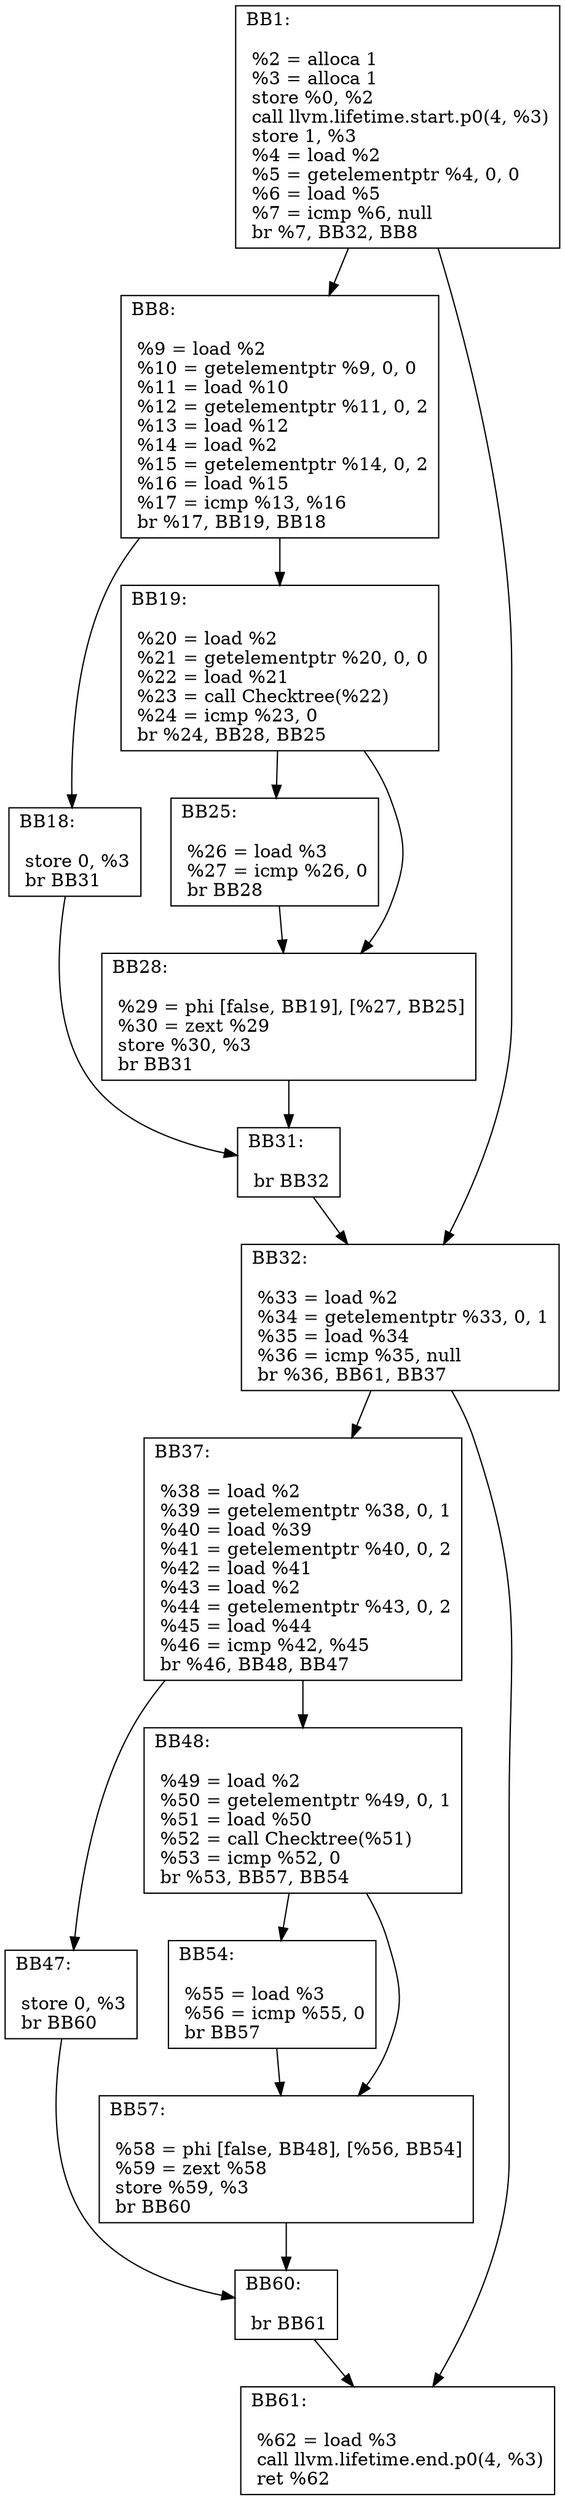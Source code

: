 digraph "CFG of Checktree function"{
	BB1[shape=record,label="{BB1:\l\l
	 %2 = alloca  1\l	 %3 = alloca  1\l	 store  %0,  %2\l	 call llvm.lifetime.start.p0(4, %3)\l	 store  1,  %3\l	 %4 = load  %2\l	 %5 = getelementptr  %4,  0,  0\l	 %6 = load  %5\l	 %7 = icmp  %6,  null\l	 br %7, BB32, BB8\l	}"];
	BB1 -> BB8
	BB1 -> BB32
	BB8[shape=record,label="{BB8:\l\l
	 %9 = load  %2\l	 %10 = getelementptr  %9,  0,  0\l	 %11 = load  %10\l	 %12 = getelementptr  %11,  0,  2\l	 %13 = load  %12\l	 %14 = load  %2\l	 %15 = getelementptr  %14,  0,  2\l	 %16 = load  %15\l	 %17 = icmp  %13,  %16\l	 br %17, BB19, BB18\l	}"];
	BB8 -> BB18
	BB8 -> BB19
	BB18[shape=record,label="{BB18:\l\l
	 store  0,  %3\l	 br BB31\l	}"];
	BB18 -> BB31
	BB19[shape=record,label="{BB19:\l\l
	 %20 = load  %2\l	 %21 = getelementptr  %20,  0,  0\l	 %22 = load  %21\l	 %23 = call Checktree(%22)\l	 %24 = icmp  %23,  0\l	 br %24, BB28, BB25\l	}"];
	BB19 -> BB25
	BB19 -> BB28
	BB25[shape=record,label="{BB25:\l\l
	 %26 = load  %3\l	 %27 = icmp  %26,  0\l	 br BB28\l	}"];
	BB25 -> BB28
	BB28[shape=record,label="{BB28:\l\l
	 %29 = phi [false, BB19], [%27, BB25]
\l	 %30 = zext  %29\l	 store  %30,  %3\l	 br BB31\l	}"];
	BB28 -> BB31
	BB31[shape=record,label="{BB31:\l\l
	 br BB32\l	}"];
	BB31 -> BB32
	BB32[shape=record,label="{BB32:\l\l
	 %33 = load  %2\l	 %34 = getelementptr  %33,  0,  1\l	 %35 = load  %34\l	 %36 = icmp  %35,  null\l	 br %36, BB61, BB37\l	}"];
	BB32 -> BB37
	BB32 -> BB61
	BB37[shape=record,label="{BB37:\l\l
	 %38 = load  %2\l	 %39 = getelementptr  %38,  0,  1\l	 %40 = load  %39\l	 %41 = getelementptr  %40,  0,  2\l	 %42 = load  %41\l	 %43 = load  %2\l	 %44 = getelementptr  %43,  0,  2\l	 %45 = load  %44\l	 %46 = icmp  %42,  %45\l	 br %46, BB48, BB47\l	}"];
	BB37 -> BB47
	BB37 -> BB48
	BB47[shape=record,label="{BB47:\l\l
	 store  0,  %3\l	 br BB60\l	}"];
	BB47 -> BB60
	BB48[shape=record,label="{BB48:\l\l
	 %49 = load  %2\l	 %50 = getelementptr  %49,  0,  1\l	 %51 = load  %50\l	 %52 = call Checktree(%51)\l	 %53 = icmp  %52,  0\l	 br %53, BB57, BB54\l	}"];
	BB48 -> BB54
	BB48 -> BB57
	BB54[shape=record,label="{BB54:\l\l
	 %55 = load  %3\l	 %56 = icmp  %55,  0\l	 br BB57\l	}"];
	BB54 -> BB57
	BB57[shape=record,label="{BB57:\l\l
	 %58 = phi [false, BB48], [%56, BB54]
\l	 %59 = zext  %58\l	 store  %59,  %3\l	 br BB60\l	}"];
	BB57 -> BB60
	BB60[shape=record,label="{BB60:\l\l
	 br BB61\l	}"];
	BB60 -> BB61
	BB61[shape=record,label="{BB61:\l\l
	 %62 = load  %3\l	 call llvm.lifetime.end.p0(4, %3)\l	 ret %62\l	}"];
}
